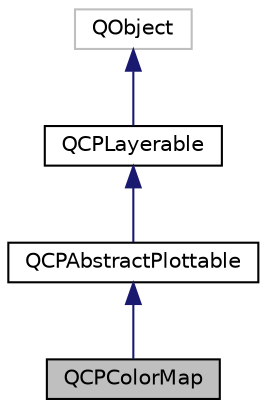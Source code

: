 digraph "QCPColorMap"
{
  edge [fontname="Helvetica",fontsize="10",labelfontname="Helvetica",labelfontsize="10"];
  node [fontname="Helvetica",fontsize="10",shape=record];
  Node0 [label="QCPColorMap",height=0.2,width=0.4,color="black", fillcolor="grey75", style="filled", fontcolor="black"];
  Node1 -> Node0 [dir="back",color="midnightblue",fontsize="10",style="solid",fontname="Helvetica"];
  Node1 [label="QCPAbstractPlottable",height=0.2,width=0.4,color="black", fillcolor="white", style="filled",URL="$class_q_c_p_abstract_plottable.html",tooltip="The abstract base class for all data representing objects in a plot. "];
  Node2 -> Node1 [dir="back",color="midnightblue",fontsize="10",style="solid",fontname="Helvetica"];
  Node2 [label="QCPLayerable",height=0.2,width=0.4,color="black", fillcolor="white", style="filled",URL="$class_q_c_p_layerable.html",tooltip="Base class for all drawable objects. "];
  Node3 -> Node2 [dir="back",color="midnightblue",fontsize="10",style="solid",fontname="Helvetica"];
  Node3 [label="QObject",height=0.2,width=0.4,color="grey75", fillcolor="white", style="filled"];
}
